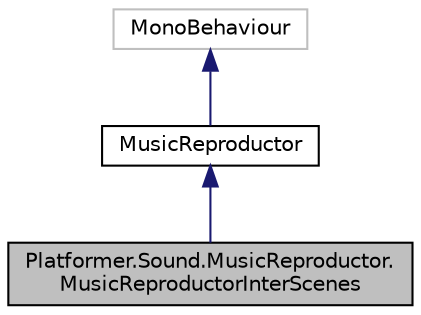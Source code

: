 digraph "Platformer.Sound.MusicReproductor.MusicReproductorInterScenes"
{
 // LATEX_PDF_SIZE
  edge [fontname="Helvetica",fontsize="10",labelfontname="Helvetica",labelfontsize="10"];
  node [fontname="Helvetica",fontsize="10",shape=record];
  Node1 [label="Platformer.Sound.MusicReproductor.\lMusicReproductorInterScenes",height=0.2,width=0.4,color="black", fillcolor="grey75", style="filled", fontcolor="black",tooltip="MusicReproductor that reproduces the same song between scenes"];
  Node2 -> Node1 [dir="back",color="midnightblue",fontsize="10",style="solid",fontname="Helvetica"];
  Node2 [label="MusicReproductor",height=0.2,width=0.4,color="black", fillcolor="white", style="filled",URL="$class_platformer_1_1_sound_1_1_music_reproductor_1_1_music_reproductor.html",tooltip="Plays a son in loop"];
  Node3 -> Node2 [dir="back",color="midnightblue",fontsize="10",style="solid",fontname="Helvetica"];
  Node3 [label="MonoBehaviour",height=0.2,width=0.4,color="grey75", fillcolor="white", style="filled",tooltip=" "];
}
